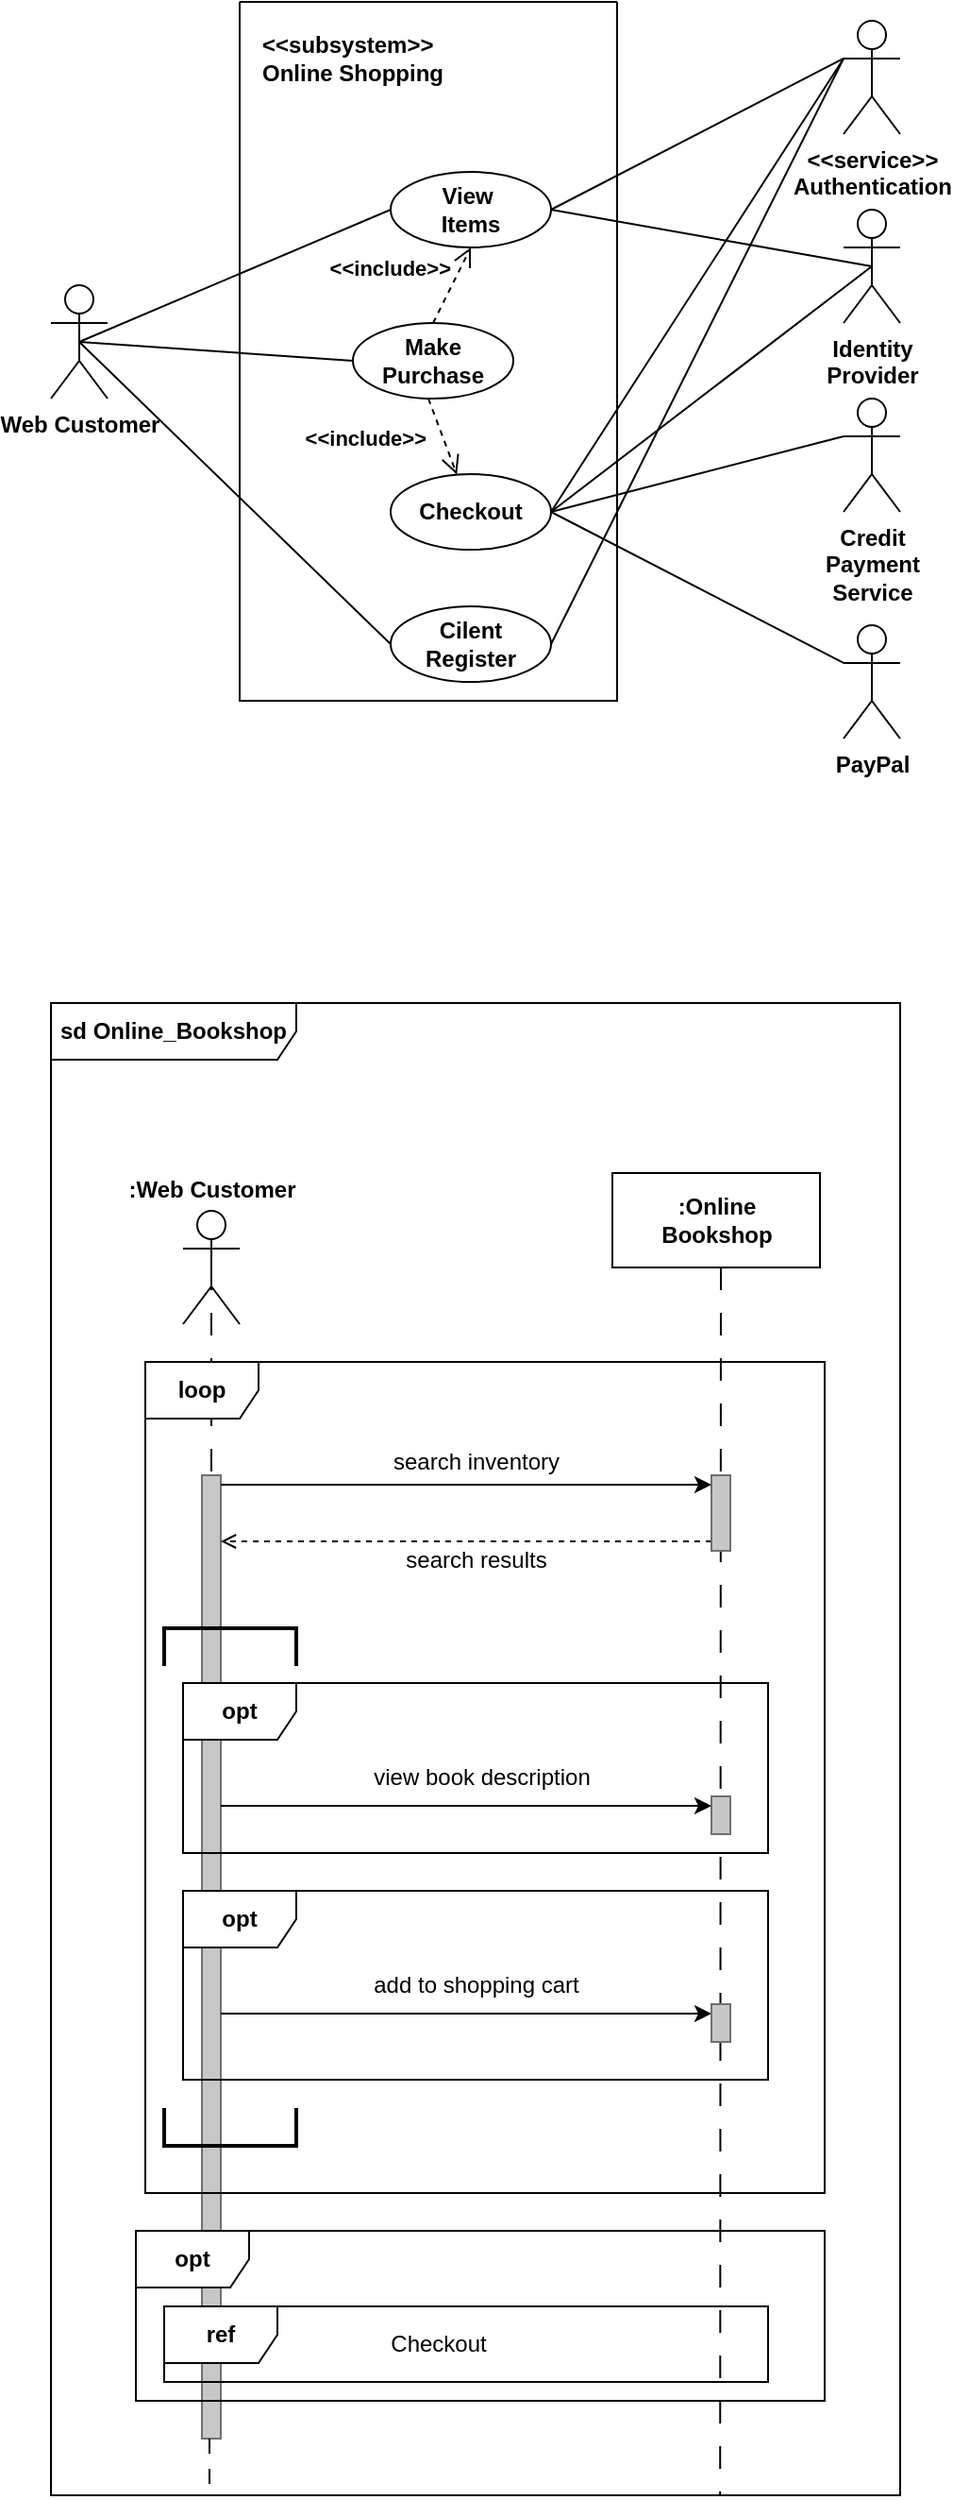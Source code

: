 <mxfile version="26.0.11">
  <diagram name="Page-1" id="H0rDLsU-wOUSjI3hdAkp">
    <mxGraphModel dx="528" dy="1062" grid="1" gridSize="10" guides="1" tooltips="1" connect="1" arrows="1" fold="1" page="1" pageScale="1" pageWidth="850" pageHeight="1100" math="0" shadow="0">
      <root>
        <mxCell id="0" />
        <mxCell id="1" parent="0" />
        <mxCell id="og70pVgHu5Zfc5NhU_nn-47" style="edgeStyle=orthogonalEdgeStyle;rounded=0;orthogonalLoop=1;jettySize=auto;html=1;entryX=0.788;entryY=1.008;entryDx=0;entryDy=0;entryPerimeter=0;dashed=1;dashPattern=12 12;endArrow=none;startFill=0;" edge="1" parent="1">
          <mxGeometry relative="1" as="geometry">
            <mxPoint x="485" y="790" as="sourcePoint" />
            <Array as="points">
              <mxPoint x="485" y="790" />
            </Array>
            <mxPoint x="484.6" y="1440.0" as="targetPoint" />
          </mxGeometry>
        </mxCell>
        <mxCell id="4tvnyepkkas8dozfE3rJ-2" value="Web Customer" style="shape=umlActor;verticalLabelPosition=bottom;verticalAlign=top;html=1;outlineConnect=0;fontStyle=1" parent="1" vertex="1">
          <mxGeometry x="130" y="270" width="30" height="60" as="geometry" />
        </mxCell>
        <mxCell id="4tvnyepkkas8dozfE3rJ-14" value="" style="endArrow=none;html=1;rounded=0;entryX=0;entryY=0.5;entryDx=0;entryDy=0;exitX=0.5;exitY=0.5;exitDx=0;exitDy=0;exitPerimeter=0;fontStyle=1" parent="1" source="4tvnyepkkas8dozfE3rJ-2" target="og70pVgHu5Zfc5NhU_nn-10" edge="1">
          <mxGeometry width="50" height="50" relative="1" as="geometry">
            <mxPoint x="190" y="270" as="sourcePoint" />
            <mxPoint x="300" y="230" as="targetPoint" />
          </mxGeometry>
        </mxCell>
        <mxCell id="4tvnyepkkas8dozfE3rJ-15" value="" style="endArrow=none;html=1;rounded=0;entryX=0;entryY=0.5;entryDx=0;entryDy=0;exitX=0.5;exitY=0.5;exitDx=0;exitDy=0;exitPerimeter=0;fontStyle=1" parent="1" source="4tvnyepkkas8dozfE3rJ-2" target="og70pVgHu5Zfc5NhU_nn-11" edge="1">
          <mxGeometry width="50" height="50" relative="1" as="geometry">
            <mxPoint x="130" y="290" as="sourcePoint" />
            <mxPoint x="280" y="310" as="targetPoint" />
          </mxGeometry>
        </mxCell>
        <mxCell id="4tvnyepkkas8dozfE3rJ-17" value="" style="endArrow=none;html=1;rounded=0;exitX=0.5;exitY=0.5;exitDx=0;exitDy=0;exitPerimeter=0;fontStyle=1;entryX=0;entryY=0.5;entryDx=0;entryDy=0;entryPerimeter=0;" parent="1" source="4tvnyepkkas8dozfE3rJ-2" target="og70pVgHu5Zfc5NhU_nn-13" edge="1">
          <mxGeometry width="50" height="50" relative="1" as="geometry">
            <mxPoint x="190" y="270" as="sourcePoint" />
            <mxPoint x="290" y="460" as="targetPoint" />
          </mxGeometry>
        </mxCell>
        <mxCell id="4tvnyepkkas8dozfE3rJ-24" value="&amp;lt;&amp;lt;service&amp;gt;&amp;gt;&lt;div&gt;Authentication&lt;/div&gt;" style="shape=umlActor;verticalLabelPosition=bottom;verticalAlign=top;html=1;fontStyle=1" parent="1" vertex="1">
          <mxGeometry x="550" y="130" width="30" height="60" as="geometry" />
        </mxCell>
        <mxCell id="4tvnyepkkas8dozfE3rJ-25" value="" style="endArrow=none;html=1;rounded=0;exitX=1;exitY=0.5;exitDx=0;exitDy=0;entryX=0;entryY=0.333;entryDx=0;entryDy=0;entryPerimeter=0;fontStyle=1" parent="1" source="og70pVgHu5Zfc5NhU_nn-10" target="4tvnyepkkas8dozfE3rJ-24" edge="1">
          <mxGeometry width="50" height="50" relative="1" as="geometry">
            <mxPoint x="385" y="230" as="sourcePoint" />
            <mxPoint x="500" y="300" as="targetPoint" />
          </mxGeometry>
        </mxCell>
        <mxCell id="4tvnyepkkas8dozfE3rJ-26" value="" style="endArrow=none;html=1;rounded=0;exitX=1;exitY=0.5;exitDx=0;exitDy=0;entryX=0;entryY=0.333;entryDx=0;entryDy=0;entryPerimeter=0;fontStyle=1" parent="1" source="og70pVgHu5Zfc5NhU_nn-12" target="4tvnyepkkas8dozfE3rJ-24" edge="1">
          <mxGeometry width="50" height="50" relative="1" as="geometry">
            <mxPoint x="385" y="390" as="sourcePoint" />
            <mxPoint x="500" y="300" as="targetPoint" />
          </mxGeometry>
        </mxCell>
        <mxCell id="4tvnyepkkas8dozfE3rJ-27" value="" style="endArrow=none;html=1;rounded=0;exitX=1;exitY=0.5;exitDx=0;exitDy=0;entryX=0;entryY=0.333;entryDx=0;entryDy=0;entryPerimeter=0;fontStyle=1;exitPerimeter=0;" parent="1" source="og70pVgHu5Zfc5NhU_nn-13" target="4tvnyepkkas8dozfE3rJ-24" edge="1">
          <mxGeometry width="50" height="50" relative="1" as="geometry">
            <mxPoint x="385" y="460" as="sourcePoint" />
            <mxPoint x="500" y="300" as="targetPoint" />
          </mxGeometry>
        </mxCell>
        <mxCell id="4tvnyepkkas8dozfE3rJ-28" value="Identity&lt;div&gt;Provider&lt;/div&gt;" style="shape=umlActor;verticalLabelPosition=bottom;verticalAlign=top;html=1;fontStyle=1" parent="1" vertex="1">
          <mxGeometry x="550" y="230" width="30" height="60" as="geometry" />
        </mxCell>
        <mxCell id="4tvnyepkkas8dozfE3rJ-29" value="Credit&lt;div&gt;Payment&lt;/div&gt;&lt;div&gt;Service&lt;/div&gt;" style="shape=umlActor;verticalLabelPosition=bottom;verticalAlign=top;html=1;fontStyle=1" parent="1" vertex="1">
          <mxGeometry x="550" y="330" width="30" height="60" as="geometry" />
        </mxCell>
        <mxCell id="4tvnyepkkas8dozfE3rJ-30" value="PayPal" style="shape=umlActor;verticalLabelPosition=bottom;verticalAlign=top;html=1;fontStyle=1" parent="1" vertex="1">
          <mxGeometry x="550" y="450" width="30" height="60" as="geometry" />
        </mxCell>
        <mxCell id="og70pVgHu5Zfc5NhU_nn-1" value="" style="swimlane;startSize=0;" vertex="1" parent="1">
          <mxGeometry x="230" y="120" width="200" height="370" as="geometry">
            <mxRectangle x="230" y="140" width="50" height="40" as="alternateBounds" />
          </mxGeometry>
        </mxCell>
        <mxCell id="og70pVgHu5Zfc5NhU_nn-16" value="" style="group" vertex="1" connectable="0" parent="og70pVgHu5Zfc5NhU_nn-1">
          <mxGeometry x="60" y="90" width="105" height="270" as="geometry" />
        </mxCell>
        <mxCell id="og70pVgHu5Zfc5NhU_nn-10" value="View&amp;nbsp;&lt;div&gt;Items&lt;/div&gt;" style="ellipse;whiteSpace=wrap;html=1;fontStyle=1" vertex="1" parent="og70pVgHu5Zfc5NhU_nn-16">
          <mxGeometry x="20" width="85" height="40" as="geometry" />
        </mxCell>
        <mxCell id="og70pVgHu5Zfc5NhU_nn-11" value="Make&lt;div&gt;Purchase&lt;/div&gt;" style="ellipse;whiteSpace=wrap;html=1;fontStyle=1" vertex="1" parent="og70pVgHu5Zfc5NhU_nn-16">
          <mxGeometry y="80" width="85" height="40" as="geometry" />
        </mxCell>
        <mxCell id="og70pVgHu5Zfc5NhU_nn-12" value="Checkout" style="ellipse;whiteSpace=wrap;html=1;fontStyle=1" vertex="1" parent="og70pVgHu5Zfc5NhU_nn-16">
          <mxGeometry x="20" y="160" width="85" height="40" as="geometry" />
        </mxCell>
        <mxCell id="og70pVgHu5Zfc5NhU_nn-13" value="Cilent&lt;div&gt;Register&lt;/div&gt;" style="ellipse;whiteSpace=wrap;html=1;fontStyle=1" vertex="1" parent="og70pVgHu5Zfc5NhU_nn-16">
          <mxGeometry x="20" y="230" width="85" height="40" as="geometry" />
        </mxCell>
        <mxCell id="og70pVgHu5Zfc5NhU_nn-14" value="&amp;lt;&amp;lt;include&amp;gt;&amp;gt;" style="html=1;verticalAlign=bottom;endArrow=open;dashed=1;endSize=8;curved=0;rounded=0;entryX=0.5;entryY=1;entryDx=0;entryDy=0;exitX=0.5;exitY=0;exitDx=0;exitDy=0;align=right;fontStyle=1" edge="1" parent="og70pVgHu5Zfc5NhU_nn-16" source="og70pVgHu5Zfc5NhU_nn-11" target="og70pVgHu5Zfc5NhU_nn-10">
          <mxGeometry relative="1" as="geometry">
            <mxPoint x="40" y="120" as="sourcePoint" />
            <mxPoint x="-40" y="120" as="targetPoint" />
          </mxGeometry>
        </mxCell>
        <mxCell id="og70pVgHu5Zfc5NhU_nn-15" value="&amp;lt;&amp;lt;include&amp;gt;&amp;gt;" style="html=1;verticalAlign=bottom;endArrow=open;dashed=1;endSize=8;curved=0;rounded=0;align=right;fontStyle=1" edge="1" parent="og70pVgHu5Zfc5NhU_nn-16" target="og70pVgHu5Zfc5NhU_nn-12">
          <mxGeometry x="0.303" y="-11" relative="1" as="geometry">
            <mxPoint x="40" y="120" as="sourcePoint" />
            <mxPoint x="-40" y="120" as="targetPoint" />
            <mxPoint as="offset" />
          </mxGeometry>
        </mxCell>
        <mxCell id="og70pVgHu5Zfc5NhU_nn-17" value="&amp;lt;&amp;lt;subsystem&amp;gt;&amp;gt;&lt;div&gt;Online Shopping&lt;/div&gt;" style="text;html=1;align=left;verticalAlign=middle;resizable=0;points=[];autosize=1;strokeColor=none;fillColor=none;fontStyle=1" vertex="1" parent="og70pVgHu5Zfc5NhU_nn-1">
          <mxGeometry x="10" y="10" width="110" height="40" as="geometry" />
        </mxCell>
        <mxCell id="og70pVgHu5Zfc5NhU_nn-18" value="" style="endArrow=none;html=1;rounded=0;exitX=1;exitY=0.5;exitDx=0;exitDy=0;entryX=0.5;entryY=0.5;entryDx=0;entryDy=0;entryPerimeter=0;" edge="1" parent="1" source="og70pVgHu5Zfc5NhU_nn-10" target="4tvnyepkkas8dozfE3rJ-28">
          <mxGeometry width="50" height="50" relative="1" as="geometry">
            <mxPoint x="450" y="360" as="sourcePoint" />
            <mxPoint x="500" y="310" as="targetPoint" />
          </mxGeometry>
        </mxCell>
        <mxCell id="og70pVgHu5Zfc5NhU_nn-19" value="" style="endArrow=none;html=1;rounded=0;exitX=1;exitY=0.5;exitDx=0;exitDy=0;entryX=0.5;entryY=0.5;entryDx=0;entryDy=0;entryPerimeter=0;" edge="1" parent="1" source="og70pVgHu5Zfc5NhU_nn-12" target="4tvnyepkkas8dozfE3rJ-28">
          <mxGeometry width="50" height="50" relative="1" as="geometry">
            <mxPoint x="450" y="360" as="sourcePoint" />
            <mxPoint x="500" y="310" as="targetPoint" />
          </mxGeometry>
        </mxCell>
        <mxCell id="og70pVgHu5Zfc5NhU_nn-20" value="" style="endArrow=none;html=1;rounded=0;exitX=1;exitY=0.5;exitDx=0;exitDy=0;entryX=0;entryY=0.333;entryDx=0;entryDy=0;entryPerimeter=0;" edge="1" parent="1" source="og70pVgHu5Zfc5NhU_nn-12" target="4tvnyepkkas8dozfE3rJ-29">
          <mxGeometry width="50" height="50" relative="1" as="geometry">
            <mxPoint x="450" y="360" as="sourcePoint" />
            <mxPoint x="540" y="360" as="targetPoint" />
          </mxGeometry>
        </mxCell>
        <mxCell id="og70pVgHu5Zfc5NhU_nn-21" value="" style="endArrow=none;html=1;rounded=0;exitX=1;exitY=0.5;exitDx=0;exitDy=0;entryX=0;entryY=0.333;entryDx=0;entryDy=0;entryPerimeter=0;" edge="1" parent="1" source="og70pVgHu5Zfc5NhU_nn-12" target="4tvnyepkkas8dozfE3rJ-30">
          <mxGeometry width="50" height="50" relative="1" as="geometry">
            <mxPoint x="450" y="360" as="sourcePoint" />
            <mxPoint x="500" y="310" as="targetPoint" />
          </mxGeometry>
        </mxCell>
        <mxCell id="og70pVgHu5Zfc5NhU_nn-22" value="sd Online_Bookshop" style="shape=umlFrame;whiteSpace=wrap;html=1;pointerEvents=0;width=130;height=30;fontStyle=1" vertex="1" parent="1">
          <mxGeometry x="130" y="650" width="450" height="790" as="geometry" />
        </mxCell>
        <mxCell id="og70pVgHu5Zfc5NhU_nn-23" style="edgeStyle=orthogonalEdgeStyle;rounded=0;orthogonalLoop=1;jettySize=auto;html=1;exitX=0.5;exitY=0.5;exitDx=0;exitDy=0;exitPerimeter=0;endArrow=none;startFill=0;dashed=1;dashPattern=12 12;fontStyle=1" edge="1" parent="1" source="og70pVgHu5Zfc5NhU_nn-24" target="og70pVgHu5Zfc5NhU_nn-25">
          <mxGeometry relative="1" as="geometry">
            <Array as="points">
              <mxPoint x="215" y="940" />
              <mxPoint x="215" y="940" />
            </Array>
          </mxGeometry>
        </mxCell>
        <mxCell id="og70pVgHu5Zfc5NhU_nn-24" value=":Web Customer" style="shape=umlActor;verticalLabelPosition=bottom;verticalAlign=top;html=1;spacingTop=-85;fontStyle=1" vertex="1" parent="1">
          <mxGeometry x="200" y="760" width="30" height="60" as="geometry" />
        </mxCell>
        <mxCell id="og70pVgHu5Zfc5NhU_nn-25" value="" style="html=1;points=[[0,0,0,0,5],[0,1,0,0,-5],[1,0,0,0,5],[1,1,0,0,-5]];perimeter=orthogonalPerimeter;outlineConnect=0;targetShapes=umlLifeline;portConstraint=eastwest;newEdgeStyle={&quot;curved&quot;:0,&quot;rounded&quot;:0};fillColor=light-dark(#c7c7c7, #ededed);strokeColor=light-dark(#707070, #ededed);fontStyle=1" vertex="1" parent="1">
          <mxGeometry x="210" y="900" width="10" height="510" as="geometry" />
        </mxCell>
        <mxCell id="og70pVgHu5Zfc5NhU_nn-26" value="loop" style="shape=umlFrame;whiteSpace=wrap;html=1;pointerEvents=0;fontStyle=1" vertex="1" parent="1">
          <mxGeometry x="180" y="840" width="360" height="440" as="geometry" />
        </mxCell>
        <mxCell id="og70pVgHu5Zfc5NhU_nn-27" value="" style="html=1;verticalAlign=bottom;endArrow=none;dashed=1;endSize=8;curved=0;rounded=0;startFill=0;dashPattern=8 8;fontStyle=1" edge="1" parent="1" source="og70pVgHu5Zfc5NhU_nn-25">
          <mxGeometry x="-0.276" y="16" relative="1" as="geometry">
            <mxPoint x="220" y="1419.999" as="sourcePoint" />
            <mxPoint x="214" y="1440" as="targetPoint" />
            <mxPoint as="offset" />
          </mxGeometry>
        </mxCell>
        <mxCell id="og70pVgHu5Zfc5NhU_nn-28" value="opt" style="shape=umlFrame;whiteSpace=wrap;html=1;pointerEvents=0;fontStyle=1" vertex="1" parent="1">
          <mxGeometry x="200" y="1010" width="310" height="90" as="geometry" />
        </mxCell>
        <mxCell id="og70pVgHu5Zfc5NhU_nn-29" value="opt" style="shape=umlFrame;whiteSpace=wrap;html=1;pointerEvents=0;fontStyle=1" vertex="1" parent="1">
          <mxGeometry x="200" y="1120" width="310" height="100" as="geometry" />
        </mxCell>
        <mxCell id="og70pVgHu5Zfc5NhU_nn-30" value="opt" style="shape=umlFrame;whiteSpace=wrap;html=1;pointerEvents=0;fontStyle=1" vertex="1" parent="1">
          <mxGeometry x="175" y="1300" width="365" height="90" as="geometry" />
        </mxCell>
        <mxCell id="og70pVgHu5Zfc5NhU_nn-32" value="Checkout" style="text;html=1;align=center;verticalAlign=middle;resizable=0;points=[];autosize=1;strokeColor=none;fillColor=none;" vertex="1" parent="1">
          <mxGeometry x="300" y="1345" width="70" height="30" as="geometry" />
        </mxCell>
        <mxCell id="og70pVgHu5Zfc5NhU_nn-33" value=":Online&lt;div&gt;Bookshop&lt;/div&gt;" style="html=1;whiteSpace=wrap;fontStyle=1" vertex="1" parent="1">
          <mxGeometry x="427.5" y="740" width="110" height="50" as="geometry" />
        </mxCell>
        <mxCell id="og70pVgHu5Zfc5NhU_nn-34" style="edgeStyle=orthogonalEdgeStyle;rounded=0;orthogonalLoop=1;jettySize=auto;html=1;curved=0;exitX=0;exitY=1;exitDx=0;exitDy=-5;exitPerimeter=0;dashed=1;endArrow=open;endFill=0;" edge="1" parent="1" source="og70pVgHu5Zfc5NhU_nn-35" target="og70pVgHu5Zfc5NhU_nn-25">
          <mxGeometry relative="1" as="geometry">
            <Array as="points">
              <mxPoint x="290" y="935" />
              <mxPoint x="290" y="935" />
            </Array>
          </mxGeometry>
        </mxCell>
        <mxCell id="og70pVgHu5Zfc5NhU_nn-35" value="" style="html=1;points=[[0,0,0,0,5],[0,1,0,0,-5],[1,0,0,0,5],[1,1,0,0,-5]];perimeter=orthogonalPerimeter;outlineConnect=0;targetShapes=umlLifeline;portConstraint=eastwest;newEdgeStyle={&quot;curved&quot;:0,&quot;rounded&quot;:0};fillColor=light-dark(#c7c7c7, #ededed);strokeColor=light-dark(#707070, #ededed);" vertex="1" parent="1">
          <mxGeometry x="480" y="900" width="10" height="40" as="geometry" />
        </mxCell>
        <mxCell id="og70pVgHu5Zfc5NhU_nn-36" style="edgeStyle=orthogonalEdgeStyle;rounded=0;orthogonalLoop=1;jettySize=auto;html=1;curved=0;exitX=1;exitY=0;exitDx=0;exitDy=5;exitPerimeter=0;entryX=0;entryY=0;entryDx=0;entryDy=5;entryPerimeter=0;" edge="1" parent="1" source="og70pVgHu5Zfc5NhU_nn-25" target="og70pVgHu5Zfc5NhU_nn-35">
          <mxGeometry relative="1" as="geometry" />
        </mxCell>
        <mxCell id="og70pVgHu5Zfc5NhU_nn-37" value="search inventory" style="text;html=1;align=center;verticalAlign=middle;resizable=0;points=[];autosize=1;strokeColor=none;fillColor=none;" vertex="1" parent="1">
          <mxGeometry x="300" y="878" width="110" height="30" as="geometry" />
        </mxCell>
        <mxCell id="og70pVgHu5Zfc5NhU_nn-38" value="search results" style="text;html=1;align=center;verticalAlign=middle;resizable=0;points=[];autosize=1;strokeColor=none;fillColor=none;" vertex="1" parent="1">
          <mxGeometry x="305" y="930" width="100" height="30" as="geometry" />
        </mxCell>
        <mxCell id="og70pVgHu5Zfc5NhU_nn-39" value="" style="strokeWidth=2;html=1;shape=mxgraph.flowchart.annotation_1;align=left;pointerEvents=1;rotation=90;" vertex="1" parent="1">
          <mxGeometry x="215" y="956" width="20" height="70" as="geometry" />
        </mxCell>
        <mxCell id="og70pVgHu5Zfc5NhU_nn-40" value="" style="strokeWidth=2;html=1;shape=mxgraph.flowchart.annotation_1;align=left;pointerEvents=1;rotation=-90;" vertex="1" parent="1">
          <mxGeometry x="215" y="1210" width="20" height="70" as="geometry" />
        </mxCell>
        <mxCell id="og70pVgHu5Zfc5NhU_nn-41" value="" style="html=1;points=[[0,0,0,0,5],[0,1,0,0,-5],[1,0,0,0,5],[1,1,0,0,-5]];perimeter=orthogonalPerimeter;outlineConnect=0;targetShapes=umlLifeline;portConstraint=eastwest;newEdgeStyle={&quot;curved&quot;:0,&quot;rounded&quot;:0};fillColor=light-dark(#c7c7c7, #ededed);strokeColor=light-dark(#707070, #ededed);" vertex="1" parent="1">
          <mxGeometry x="480" y="1070" width="10" height="20" as="geometry" />
        </mxCell>
        <mxCell id="og70pVgHu5Zfc5NhU_nn-42" style="edgeStyle=orthogonalEdgeStyle;rounded=0;orthogonalLoop=1;jettySize=auto;html=1;curved=0;exitX=0;exitY=0;exitDx=0;exitDy=5;exitPerimeter=0;endArrow=none;startFill=1;startArrow=classic;" edge="1" parent="1" source="og70pVgHu5Zfc5NhU_nn-41" target="og70pVgHu5Zfc5NhU_nn-25">
          <mxGeometry relative="1" as="geometry">
            <Array as="points">
              <mxPoint x="290" y="1075" />
              <mxPoint x="290" y="1075" />
            </Array>
          </mxGeometry>
        </mxCell>
        <mxCell id="og70pVgHu5Zfc5NhU_nn-43" value="view book description" style="text;html=1;align=center;verticalAlign=middle;resizable=0;points=[];autosize=1;strokeColor=none;fillColor=none;" vertex="1" parent="1">
          <mxGeometry x="287.5" y="1045" width="140" height="30" as="geometry" />
        </mxCell>
        <mxCell id="og70pVgHu5Zfc5NhU_nn-44" style="edgeStyle=orthogonalEdgeStyle;rounded=0;orthogonalLoop=1;jettySize=auto;html=1;curved=0;exitX=0;exitY=0;exitDx=0;exitDy=5;exitPerimeter=0;startArrow=classic;startFill=1;endArrow=none;" edge="1" parent="1" source="og70pVgHu5Zfc5NhU_nn-45" target="og70pVgHu5Zfc5NhU_nn-25">
          <mxGeometry relative="1" as="geometry">
            <Array as="points">
              <mxPoint x="290" y="1185" />
              <mxPoint x="290" y="1185" />
            </Array>
          </mxGeometry>
        </mxCell>
        <mxCell id="og70pVgHu5Zfc5NhU_nn-45" value="" style="html=1;points=[[0,0,0,0,5],[0,1,0,0,-5],[1,0,0,0,5],[1,1,0,0,-5]];perimeter=orthogonalPerimeter;outlineConnect=0;targetShapes=umlLifeline;portConstraint=eastwest;newEdgeStyle={&quot;curved&quot;:0,&quot;rounded&quot;:0};fillColor=light-dark(#c7c7c7, #ededed);strokeColor=light-dark(#707070, #ededed);" vertex="1" parent="1">
          <mxGeometry x="480" y="1180" width="10" height="20" as="geometry" />
        </mxCell>
        <mxCell id="og70pVgHu5Zfc5NhU_nn-46" value="add to shopping cart" style="text;html=1;align=center;verticalAlign=middle;resizable=0;points=[];autosize=1;strokeColor=none;fillColor=none;" vertex="1" parent="1">
          <mxGeometry x="290" y="1155" width="130" height="30" as="geometry" />
        </mxCell>
        <mxCell id="og70pVgHu5Zfc5NhU_nn-31" value="ref" style="shape=umlFrame;whiteSpace=wrap;html=1;pointerEvents=0;fontStyle=1" vertex="1" parent="1">
          <mxGeometry x="190" y="1340" width="320" height="40" as="geometry" />
        </mxCell>
      </root>
    </mxGraphModel>
  </diagram>
</mxfile>

